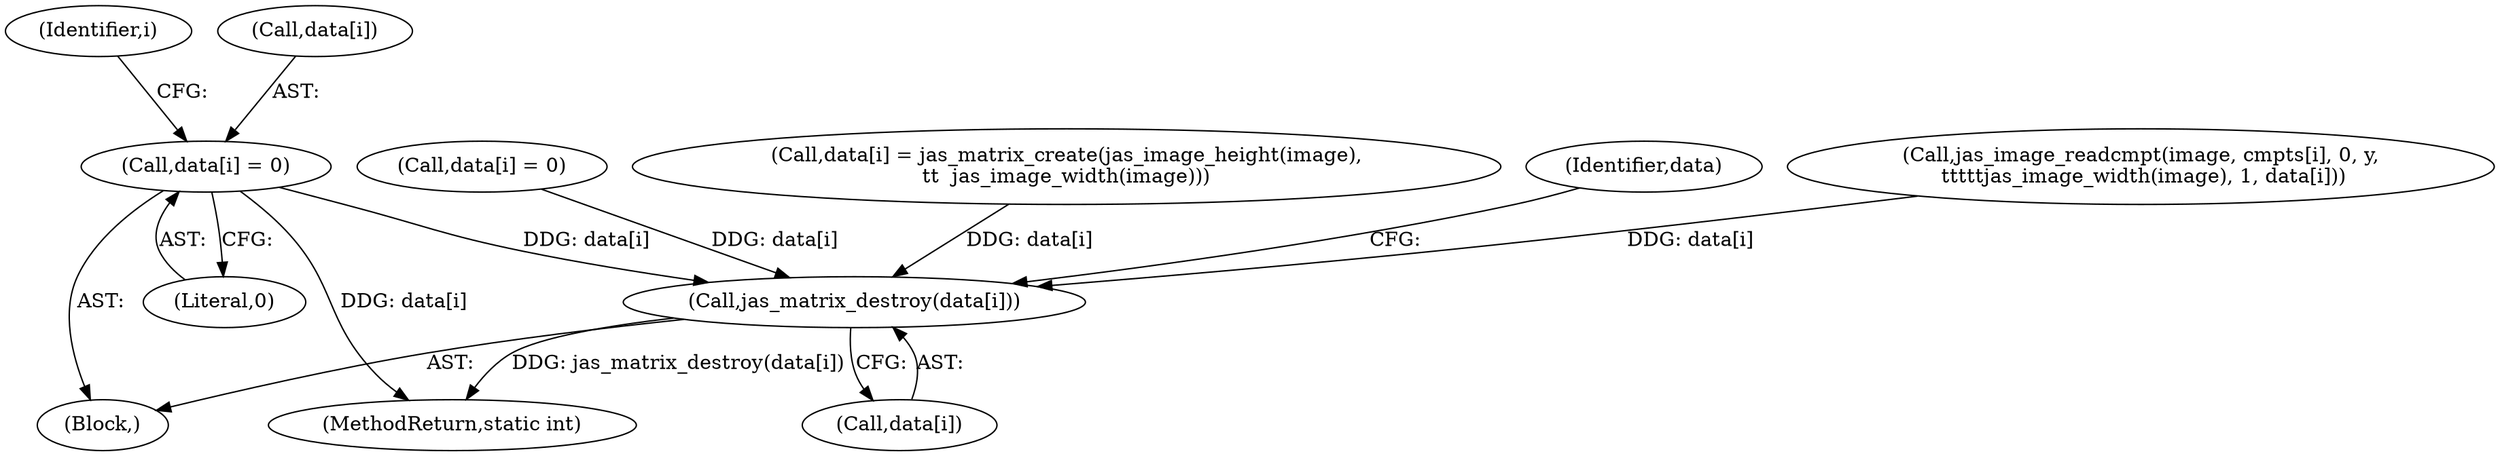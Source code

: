 digraph "0_jasper_411a4068f8c464e883358bf403a3e25158863823_1@array" {
"1000375" [label="(Call,data[i] = 0)"];
"1000371" [label="(Call,jas_matrix_destroy(data[i]))"];
"1000372" [label="(Call,data[i])"];
"1000375" [label="(Call,data[i] = 0)"];
"1000371" [label="(Call,jas_matrix_destroy(data[i]))"];
"1000131" [label="(Call,data[i] = 0)"];
"1000370" [label="(Block,)"];
"1000148" [label="(Call,data[i] = jas_matrix_create(jas_image_height(image),\n\t\t  jas_image_width(image)))"];
"1000369" [label="(Identifier,i)"];
"1000377" [label="(Identifier,data)"];
"1000379" [label="(Literal,0)"];
"1000405" [label="(MethodReturn,static int)"];
"1000210" [label="(Call,jas_image_readcmpt(image, cmpts[i], 0, y,\n \t\t\t\t\tjas_image_width(image), 1, data[i]))"];
"1000376" [label="(Call,data[i])"];
"1000375" -> "1000370"  [label="AST: "];
"1000375" -> "1000379"  [label="CFG: "];
"1000376" -> "1000375"  [label="AST: "];
"1000379" -> "1000375"  [label="AST: "];
"1000369" -> "1000375"  [label="CFG: "];
"1000375" -> "1000405"  [label="DDG: data[i]"];
"1000375" -> "1000371"  [label="DDG: data[i]"];
"1000371" -> "1000370"  [label="AST: "];
"1000371" -> "1000372"  [label="CFG: "];
"1000372" -> "1000371"  [label="AST: "];
"1000377" -> "1000371"  [label="CFG: "];
"1000371" -> "1000405"  [label="DDG: jas_matrix_destroy(data[i])"];
"1000131" -> "1000371"  [label="DDG: data[i]"];
"1000148" -> "1000371"  [label="DDG: data[i]"];
"1000210" -> "1000371"  [label="DDG: data[i]"];
}
